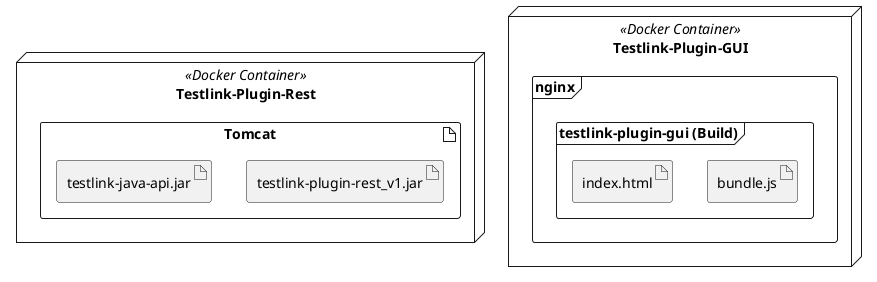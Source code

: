 @startuml Deployment View
node Testlink-Plugin-Rest <<Docker Container>> {
  artifact "Tomcat" {
    artifact "testlink-plugin-rest_v1.jar"
    artifact "testlink-java-api.jar"
  }
}

node Testlink-Plugin-GUI <<Docker Container>> {
  frame  nginx {
    frame "testlink-plugin-gui (Build)" {
      artifact "bundle.js" as bundle
      artifact "index.html" as index
    }
  }
}
@enduml